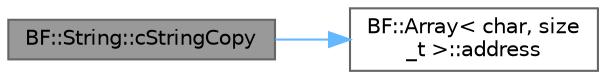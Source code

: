 digraph "BF::String::cStringCopy"
{
 // LATEX_PDF_SIZE
  bgcolor="transparent";
  edge [fontname=Helvetica,fontsize=10,labelfontname=Helvetica,labelfontsize=10];
  node [fontname=Helvetica,fontsize=10,shape=box,height=0.2,width=0.4];
  rankdir="LR";
  Node1 [id="Node000001",label="BF::String::cStringCopy",height=0.2,width=0.4,color="gray40", fillcolor="grey60", style="filled", fontcolor="black",tooltip=" "];
  Node1 -> Node2 [id="edge1_Node000001_Node000002",color="steelblue1",style="solid",tooltip=" "];
  Node2 [id="Node000002",label="BF::Array\< char, size\l_t \>::address",height=0.2,width=0.4,color="grey40", fillcolor="white", style="filled",URL="$d3/d15/classBF_1_1Array.html#a833f24eaf3a32153db79946fd48c7238",tooltip=" "];
}
